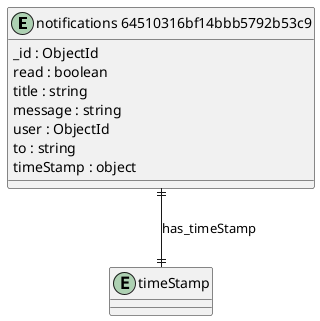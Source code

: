 @startuml notifications_64510316bf14bbb5792b53c9_Diagram

entity "notifications 64510316bf14bbb5792b53c9" as notifications_64510316bf14bbb5792b53c9 {
  _id : ObjectId
  read : boolean
  title : string
  message : string
  user : ObjectId
  to : string
  timeStamp : object
}

entity "timeStamp" as timeStamp {
}

' // Relationships
notifications_64510316bf14bbb5792b53c9 ||--|| timeStamp : has_timeStamp
@enduml